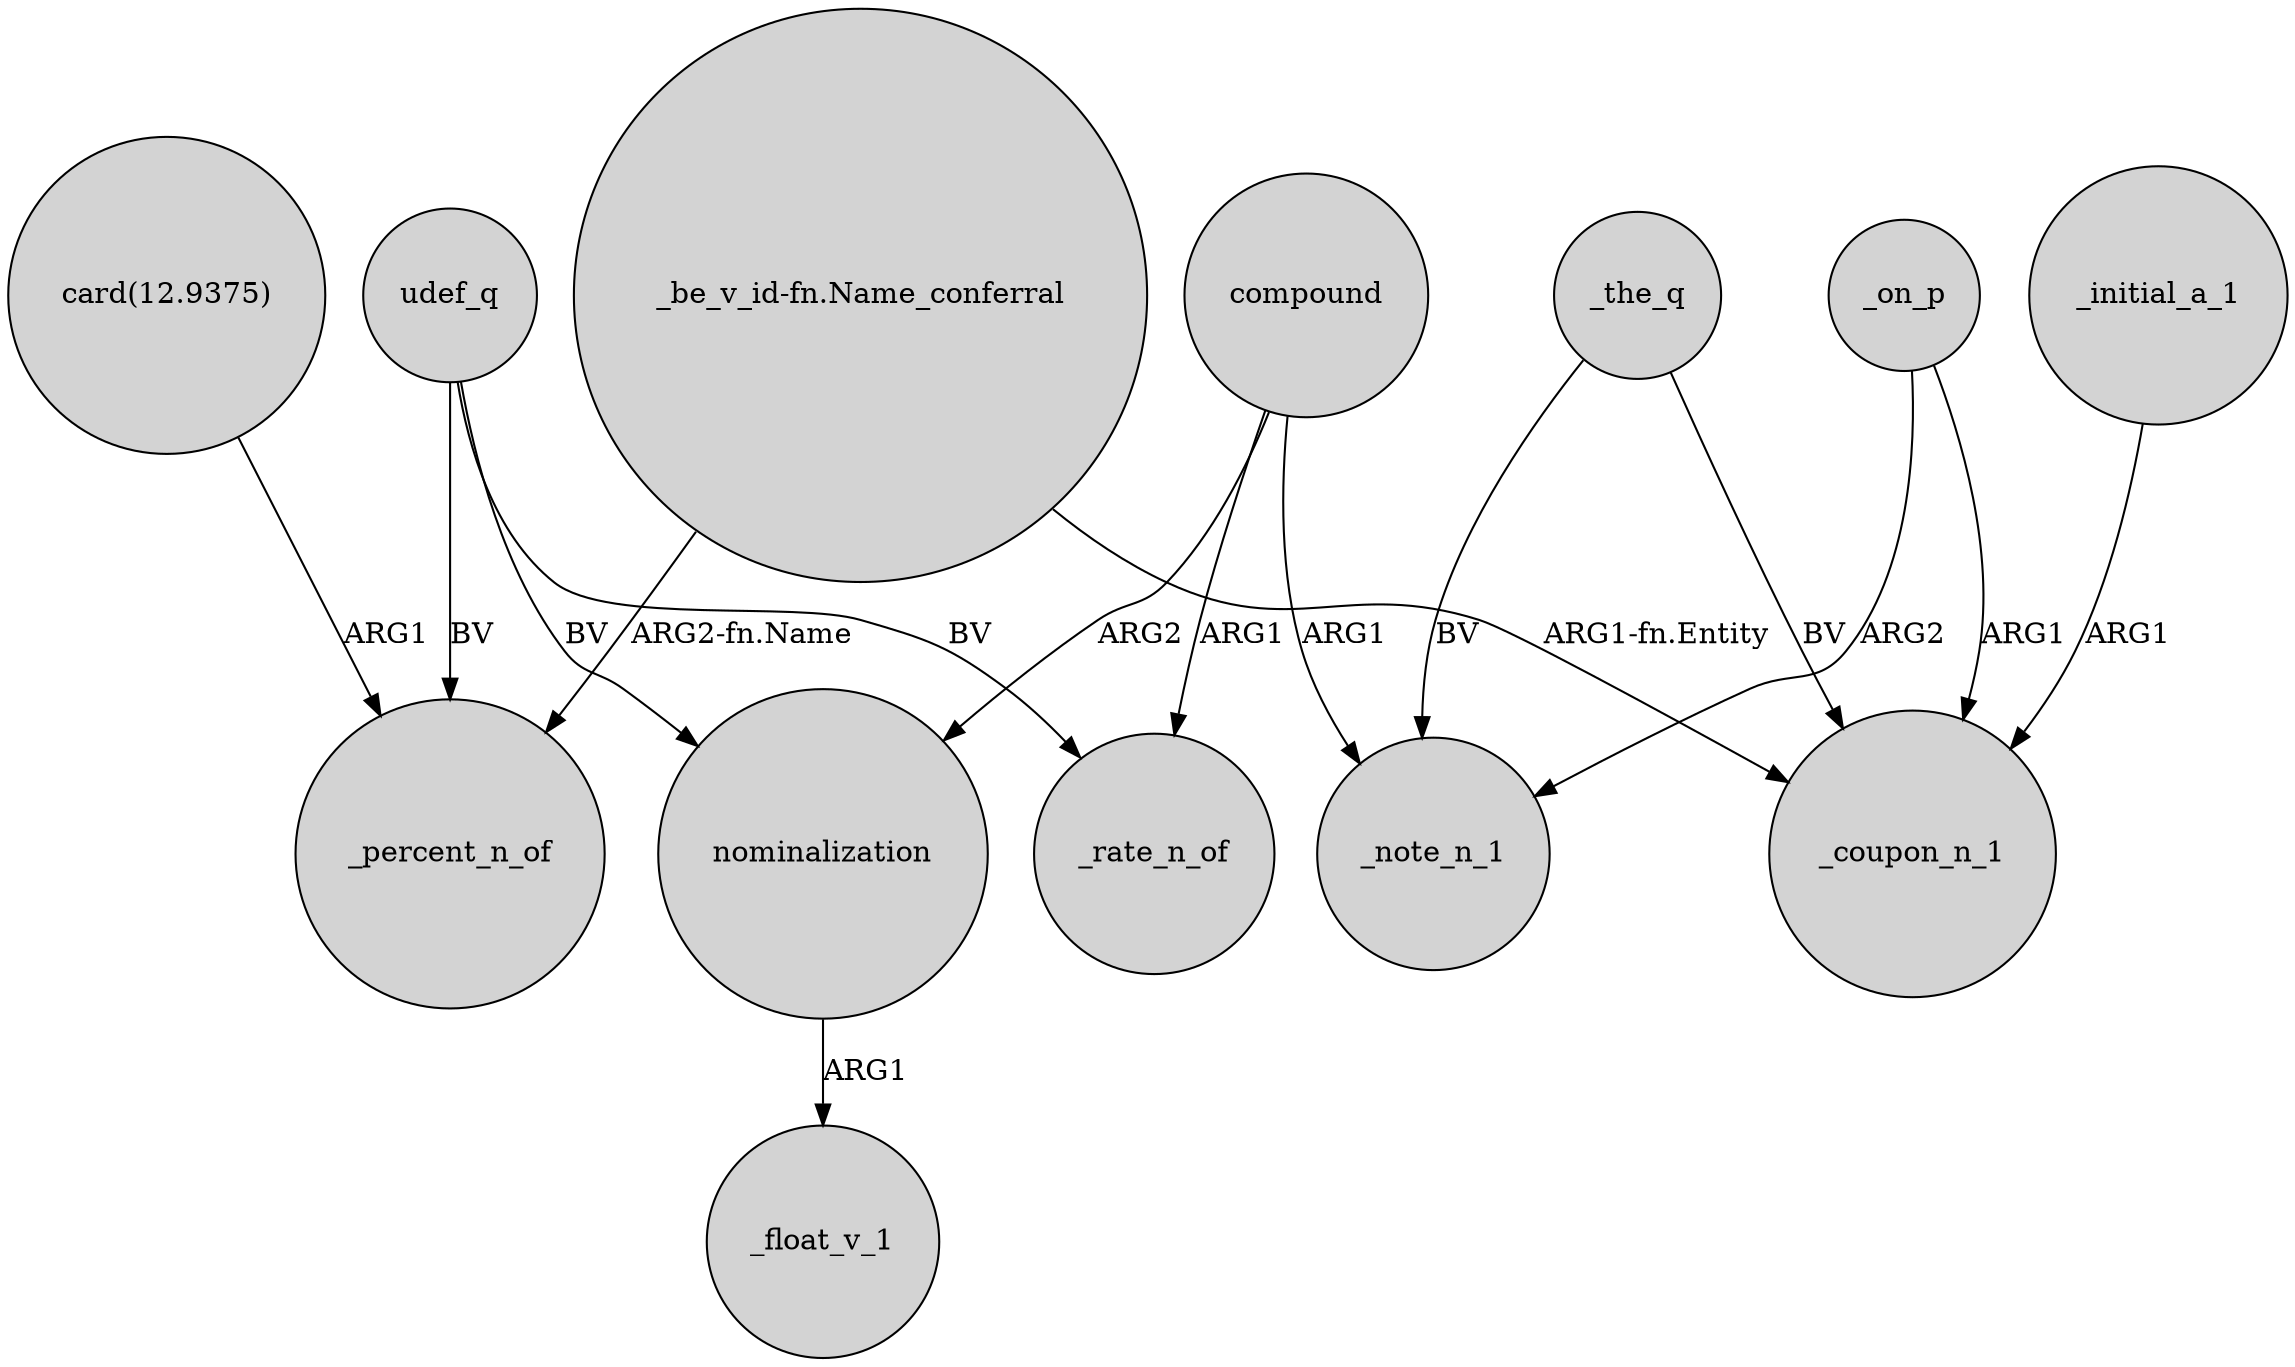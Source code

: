 digraph {
	node [shape=circle style=filled]
	"_be_v_id-fn.Name_conferral" -> _percent_n_of [label="ARG2-fn.Name"]
	_initial_a_1 -> _coupon_n_1 [label=ARG1]
	udef_q -> _percent_n_of [label=BV]
	compound -> _rate_n_of [label=ARG1]
	udef_q -> _rate_n_of [label=BV]
	nominalization -> _float_v_1 [label=ARG1]
	compound -> _note_n_1 [label=ARG1]
	_on_p -> _coupon_n_1 [label=ARG1]
	_the_q -> _coupon_n_1 [label=BV]
	compound -> nominalization [label=ARG2]
	_the_q -> _note_n_1 [label=BV]
	_on_p -> _note_n_1 [label=ARG2]
	"card(12.9375)" -> _percent_n_of [label=ARG1]
	"_be_v_id-fn.Name_conferral" -> _coupon_n_1 [label="ARG1-fn.Entity"]
	udef_q -> nominalization [label=BV]
}
